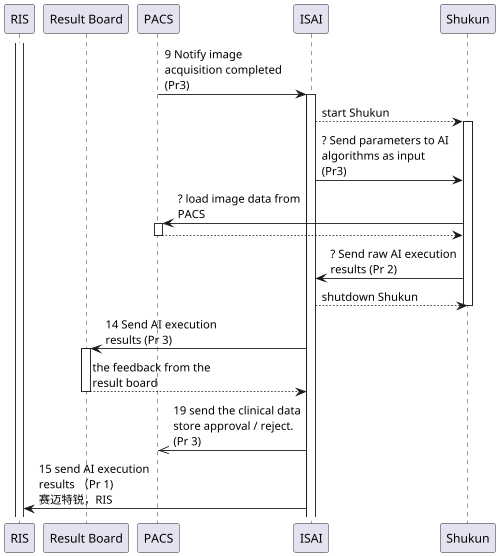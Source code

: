 @startuml
skinparam maxMessageSize 150
scale 500 width

participant "RIS" as RIS
participant "Result Board" as AIR
participant "PACS" as PACS
participant "ISAI" as ISAI
participant "Shukun" as Shukun

RIS++
PACS -> ISAI++: 9 Notify image acquisition completed (Pr3)
ISAI --> Shukun++: start Shukun
ISAI -> Shukun: ? Send parameters to AI algorithms as input (Pr3)
Shukun-> PACS++: ? load image data from PACS
return
Shukun-> ISAI: ? Send raw AI execution results (Pr 2)
ISAI --> Shukun: shutdown Shukun
Shukun --

ISAI-> AIR++: 14 Send AI execution results (Pr 3)
return the feedback from the result board
ISAI->> PACS: 19 send the clinical data store approval / reject. (Pr 3)
ISAI-> RIS: 15 send AI execution results （Pr 1) 赛迈特锐，RIS
@enduml

/*


优先级和参与者有关。
Actors:
----------
Report Creator ?
Report Reader ?
Rendered Report Reader ?
Report Repository ?
Image Manager/Image Archive
Image Display
Image Display Invoker
Evidence Creator
Evidence Moderator ? <- ISAI


*/